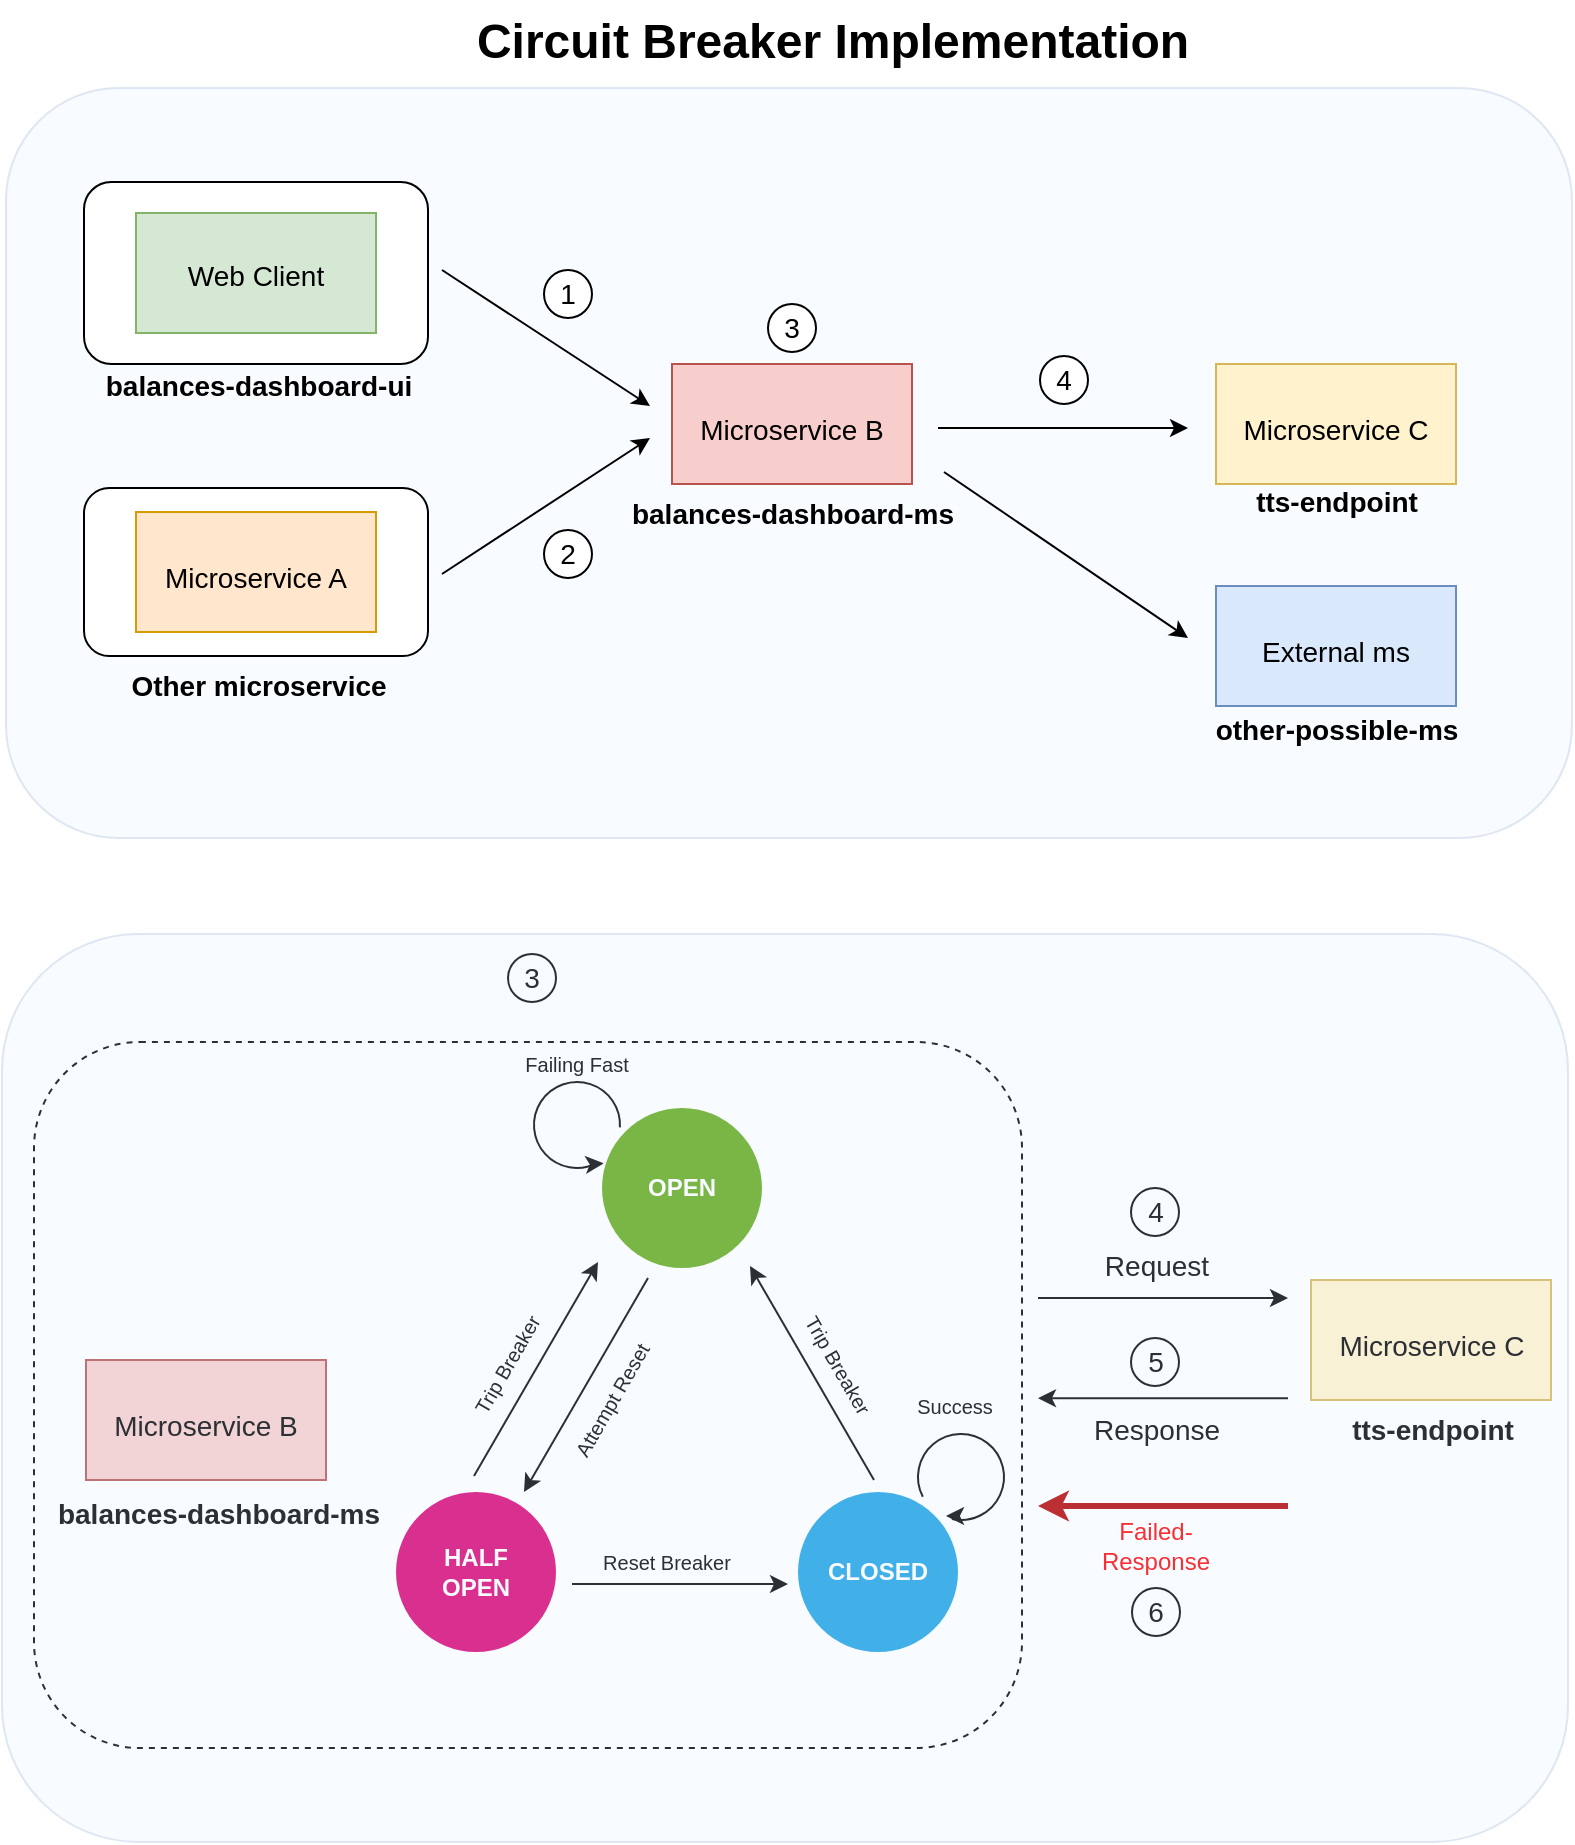 <mxfile version="20.8.23" type="github">
  <diagram name="Page-1" id="zpTn3r8GMwmLKmJmFnTA">
    <mxGraphModel dx="1434" dy="802" grid="0" gridSize="10" guides="1" tooltips="1" connect="1" arrows="1" fold="1" page="1" pageScale="1" pageWidth="827" pageHeight="1169" math="0" shadow="0">
      <root>
        <mxCell id="0" />
        <mxCell id="1" parent="0" />
        <mxCell id="Klv2HP3WROlozODVpOtE-29" value="" style="rounded=1;whiteSpace=wrap;html=1;labelBackgroundColor=none;fontSize=10;fillColor=#dae8fc;strokeColor=#6c8ebf;opacity=20;" vertex="1" parent="1">
          <mxGeometry x="20" y="57" width="783" height="375" as="geometry" />
        </mxCell>
        <mxCell id="AgxBdR0-oDlHM96_HyEY-23" value="" style="rounded=1;whiteSpace=wrap;html=1;fontSize=14;dashed=1;movable=1;resizable=1;rotatable=1;deletable=1;editable=1;locked=0;connectable=1;" parent="1" vertex="1">
          <mxGeometry x="34" y="534" width="494" height="353" as="geometry" />
        </mxCell>
        <mxCell id="AgxBdR0-oDlHM96_HyEY-7" value="" style="rounded=1;whiteSpace=wrap;html=1;fontSize=24;" parent="1" vertex="1">
          <mxGeometry x="59" y="257" width="172" height="84" as="geometry" />
        </mxCell>
        <mxCell id="AgxBdR0-oDlHM96_HyEY-1" value="&lt;font style=&quot;font-size: 24px;&quot;&gt;&lt;b style=&quot;font-size: 24px;&quot;&gt;Circuit Breaker Implementation&lt;/b&gt;&lt;/font&gt;" style="text;html=1;align=center;verticalAlign=middle;resizable=0;points=[];autosize=1;strokeColor=none;fillColor=none;fontSize=24;" parent="1" vertex="1">
          <mxGeometry x="246" y="13" width="374" height="41" as="geometry" />
        </mxCell>
        <mxCell id="AgxBdR0-oDlHM96_HyEY-2" value="" style="rounded=1;whiteSpace=wrap;html=1;fontSize=24;" parent="1" vertex="1">
          <mxGeometry x="59" y="104" width="172" height="91" as="geometry" />
        </mxCell>
        <mxCell id="AgxBdR0-oDlHM96_HyEY-3" value="&lt;font style=&quot;font-size: 14px;&quot;&gt;Web Client&lt;/font&gt;" style="rounded=0;whiteSpace=wrap;html=1;fontSize=18;fillColor=#d5e8d4;strokeColor=#82b366;" parent="1" vertex="1">
          <mxGeometry x="85" y="119.5" width="120" height="60" as="geometry" />
        </mxCell>
        <mxCell id="AgxBdR0-oDlHM96_HyEY-4" value="&lt;font style=&quot;font-size: 14px;&quot;&gt;Microservice A&lt;/font&gt;" style="rounded=0;whiteSpace=wrap;html=1;fontSize=24;fillColor=#ffe6cc;strokeColor=#d79b00;" parent="1" vertex="1">
          <mxGeometry x="85" y="269" width="120" height="60" as="geometry" />
        </mxCell>
        <mxCell id="AgxBdR0-oDlHM96_HyEY-5" value="&lt;font style=&quot;font-size: 14px;&quot;&gt;Microservice B&lt;/font&gt;" style="rounded=0;whiteSpace=wrap;html=1;fontSize=24;fillColor=#f8cecc;strokeColor=#b85450;" parent="1" vertex="1">
          <mxGeometry x="353" y="195" width="120" height="60" as="geometry" />
        </mxCell>
        <mxCell id="AgxBdR0-oDlHM96_HyEY-6" value="&lt;font style=&quot;font-size: 14px;&quot;&gt;Microservice C&lt;/font&gt;" style="rounded=0;whiteSpace=wrap;html=1;fontSize=24;fillColor=#fff2cc;strokeColor=#d6b656;" parent="1" vertex="1">
          <mxGeometry x="625" y="195" width="120" height="60" as="geometry" />
        </mxCell>
        <mxCell id="AgxBdR0-oDlHM96_HyEY-8" value="&lt;font style=&quot;font-size: 14px;&quot;&gt;External ms&lt;/font&gt;" style="rounded=0;whiteSpace=wrap;html=1;fontSize=24;fillColor=#dae8fc;strokeColor=#6c8ebf;" parent="1" vertex="1">
          <mxGeometry x="625" y="306" width="120" height="60" as="geometry" />
        </mxCell>
        <mxCell id="AgxBdR0-oDlHM96_HyEY-9" value="&lt;span&gt;balances-dashboard-ui&lt;/span&gt;" style="text;html=1;align=center;verticalAlign=middle;resizable=0;points=[];autosize=1;strokeColor=none;fillColor=none;fontSize=14;fontStyle=1" parent="1" vertex="1">
          <mxGeometry x="60" y="191" width="171" height="29" as="geometry" />
        </mxCell>
        <mxCell id="AgxBdR0-oDlHM96_HyEY-10" value="Other microservice" style="text;html=1;align=center;verticalAlign=middle;resizable=0;points=[];autosize=1;strokeColor=none;fillColor=none;fontSize=14;fontStyle=1" parent="1" vertex="1">
          <mxGeometry x="73" y="341" width="146" height="29" as="geometry" />
        </mxCell>
        <mxCell id="AgxBdR0-oDlHM96_HyEY-11" value="" style="endArrow=classic;html=1;rounded=0;fontSize=14;" parent="1" edge="1">
          <mxGeometry width="50" height="50" relative="1" as="geometry">
            <mxPoint x="238" y="148" as="sourcePoint" />
            <mxPoint x="342" y="216" as="targetPoint" />
          </mxGeometry>
        </mxCell>
        <mxCell id="AgxBdR0-oDlHM96_HyEY-12" value="" style="endArrow=classic;html=1;rounded=0;fontSize=14;" parent="1" edge="1">
          <mxGeometry width="50" height="50" relative="1" as="geometry">
            <mxPoint x="238" y="300" as="sourcePoint" />
            <mxPoint x="342" y="232" as="targetPoint" />
          </mxGeometry>
        </mxCell>
        <mxCell id="AgxBdR0-oDlHM96_HyEY-13" value="&lt;span&gt;balances-dashboard-ms&lt;/span&gt;" style="text;html=1;align=center;verticalAlign=middle;resizable=0;points=[];autosize=1;strokeColor=none;fillColor=none;fontSize=14;fontStyle=1" parent="1" vertex="1">
          <mxGeometry x="323.5" y="255" width="179" height="29" as="geometry" />
        </mxCell>
        <mxCell id="AgxBdR0-oDlHM96_HyEY-14" value="&lt;span&gt;tts-endpoint&lt;/span&gt;" style="text;html=1;align=center;verticalAlign=middle;resizable=0;points=[];autosize=1;strokeColor=none;fillColor=none;fontSize=14;fontStyle=1" parent="1" vertex="1">
          <mxGeometry x="635.5" y="249" width="99" height="29" as="geometry" />
        </mxCell>
        <mxCell id="AgxBdR0-oDlHM96_HyEY-15" value="2" style="ellipse;whiteSpace=wrap;html=1;aspect=fixed;fontSize=14;" parent="1" vertex="1">
          <mxGeometry x="289" y="278" width="24" height="24" as="geometry" />
        </mxCell>
        <mxCell id="AgxBdR0-oDlHM96_HyEY-16" value="1" style="ellipse;whiteSpace=wrap;html=1;aspect=fixed;fontSize=14;" parent="1" vertex="1">
          <mxGeometry x="289" y="148" width="24" height="24" as="geometry" />
        </mxCell>
        <mxCell id="AgxBdR0-oDlHM96_HyEY-17" value="" style="endArrow=classic;html=1;rounded=0;fontSize=14;" parent="1" edge="1">
          <mxGeometry width="50" height="50" relative="1" as="geometry">
            <mxPoint x="486" y="227" as="sourcePoint" />
            <mxPoint x="611" y="227" as="targetPoint" />
          </mxGeometry>
        </mxCell>
        <mxCell id="AgxBdR0-oDlHM96_HyEY-18" value="3" style="ellipse;whiteSpace=wrap;html=1;aspect=fixed;fontSize=14;" parent="1" vertex="1">
          <mxGeometry x="401" y="165" width="24" height="24" as="geometry" />
        </mxCell>
        <mxCell id="AgxBdR0-oDlHM96_HyEY-19" value="" style="endArrow=classic;html=1;rounded=0;fontSize=14;" parent="1" edge="1">
          <mxGeometry width="50" height="50" relative="1" as="geometry">
            <mxPoint x="489" y="249" as="sourcePoint" />
            <mxPoint x="611" y="332" as="targetPoint" />
          </mxGeometry>
        </mxCell>
        <mxCell id="AgxBdR0-oDlHM96_HyEY-20" value="&lt;span&gt;other-possible-ms&lt;/span&gt;" style="text;html=1;align=center;verticalAlign=middle;resizable=0;points=[];autosize=1;strokeColor=none;fillColor=none;fontSize=14;fontStyle=1" parent="1" vertex="1">
          <mxGeometry x="615.5" y="363" width="139" height="29" as="geometry" />
        </mxCell>
        <mxCell id="AgxBdR0-oDlHM96_HyEY-21" value="&lt;font style=&quot;font-size: 14px;&quot;&gt;Microservice B&lt;/font&gt;" style="rounded=0;whiteSpace=wrap;html=1;fontSize=24;fillColor=#f8cecc;strokeColor=#b85450;" parent="1" vertex="1">
          <mxGeometry x="60" y="693" width="120" height="60" as="geometry" />
        </mxCell>
        <mxCell id="AgxBdR0-oDlHM96_HyEY-22" value="&lt;font style=&quot;font-size: 14px;&quot;&gt;Microservice C&lt;/font&gt;" style="rounded=0;whiteSpace=wrap;html=1;fontSize=24;fillColor=#fff2cc;strokeColor=#d6b656;" parent="1" vertex="1">
          <mxGeometry x="672.5" y="653" width="120" height="60" as="geometry" />
        </mxCell>
        <mxCell id="AgxBdR0-oDlHM96_HyEY-25" value="" style="endArrow=classic;html=1;rounded=0;fontSize=14;" parent="1" edge="1">
          <mxGeometry width="50" height="50" relative="1" as="geometry">
            <mxPoint x="536" y="662" as="sourcePoint" />
            <mxPoint x="661" y="662" as="targetPoint" />
          </mxGeometry>
        </mxCell>
        <mxCell id="AgxBdR0-oDlHM96_HyEY-26" value="" style="endArrow=classic;html=1;rounded=0;fontSize=14;" parent="1" edge="1">
          <mxGeometry width="50" height="50" relative="1" as="geometry">
            <mxPoint x="661" y="712.09" as="sourcePoint" />
            <mxPoint x="536" y="712.09" as="targetPoint" />
          </mxGeometry>
        </mxCell>
        <mxCell id="AgxBdR0-oDlHM96_HyEY-27" value="Request" style="text;html=1;align=center;verticalAlign=middle;resizable=0;points=[];autosize=1;strokeColor=none;fillColor=none;fontSize=14;" parent="1" vertex="1">
          <mxGeometry x="559.5" y="631" width="70" height="29" as="geometry" />
        </mxCell>
        <mxCell id="AgxBdR0-oDlHM96_HyEY-28" value="Response" style="text;html=1;align=center;verticalAlign=middle;resizable=0;points=[];autosize=1;strokeColor=none;fillColor=none;fontSize=14;" parent="1" vertex="1">
          <mxGeometry x="554.5" y="713" width="81" height="29" as="geometry" />
        </mxCell>
        <mxCell id="AgxBdR0-oDlHM96_HyEY-29" value="4" style="ellipse;whiteSpace=wrap;html=1;aspect=fixed;fontSize=14;" parent="1" vertex="1">
          <mxGeometry x="582.5" y="607" width="24" height="24" as="geometry" />
        </mxCell>
        <mxCell id="AgxBdR0-oDlHM96_HyEY-31" value="4" style="ellipse;whiteSpace=wrap;html=1;aspect=fixed;fontSize=14;" parent="1" vertex="1">
          <mxGeometry x="537" y="191" width="24" height="24" as="geometry" />
        </mxCell>
        <mxCell id="Klv2HP3WROlozODVpOtE-1" value="&lt;b&gt;&lt;font color=&quot;#ffffff&quot;&gt;OPEN&lt;/font&gt;&lt;/b&gt;" style="ellipse;whiteSpace=wrap;html=1;aspect=fixed;fillColor=#60a917;strokeColor=none;fontColor=#ffffff;" vertex="1" parent="1">
          <mxGeometry x="318" y="567" width="80" height="80" as="geometry" />
        </mxCell>
        <mxCell id="Klv2HP3WROlozODVpOtE-2" value="&lt;b&gt;HALF&lt;br&gt;OPEN&lt;/b&gt;" style="ellipse;whiteSpace=wrap;html=1;aspect=fixed;fillColor=#d80073;strokeColor=none;fontColor=#ffffff;" vertex="1" parent="1">
          <mxGeometry x="215" y="759" width="80" height="80" as="geometry" />
        </mxCell>
        <mxCell id="Klv2HP3WROlozODVpOtE-3" value="&lt;b&gt;CLOSED&lt;/b&gt;" style="ellipse;whiteSpace=wrap;html=1;aspect=fixed;fillColor=#1ba1e2;strokeColor=none;fontColor=#ffffff;" vertex="1" parent="1">
          <mxGeometry x="416" y="759" width="80" height="80" as="geometry" />
        </mxCell>
        <mxCell id="Klv2HP3WROlozODVpOtE-4" value="" style="verticalLabelPosition=bottom;verticalAlign=top;html=1;shape=mxgraph.basic.arc;startAngle=0.424;endAngle=0.259;fontColor=#FFFFFF;" vertex="1" parent="1">
          <mxGeometry x="284" y="554" width="43" height="43" as="geometry" />
        </mxCell>
        <mxCell id="Klv2HP3WROlozODVpOtE-5" value="" style="verticalLabelPosition=bottom;verticalAlign=top;html=1;shape=mxgraph.basic.arc;startAngle=0.424;endAngle=0.284;fontColor=#FFFFFF;rotation=90;" vertex="1" parent="1">
          <mxGeometry x="476" y="730" width="43" height="43" as="geometry" />
        </mxCell>
        <mxCell id="Klv2HP3WROlozODVpOtE-6" value="" style="endArrow=classic;html=1;rounded=0;fontColor=#FFFFFF;" edge="1" parent="1">
          <mxGeometry width="50" height="50" relative="1" as="geometry">
            <mxPoint x="254" y="751" as="sourcePoint" />
            <mxPoint x="316" y="644" as="targetPoint" />
          </mxGeometry>
        </mxCell>
        <mxCell id="Klv2HP3WROlozODVpOtE-7" value="" style="endArrow=classic;html=1;rounded=0;fontColor=#FFFFFF;" edge="1" parent="1">
          <mxGeometry width="50" height="50" relative="1" as="geometry">
            <mxPoint x="454" y="753" as="sourcePoint" />
            <mxPoint x="392" y="646" as="targetPoint" />
          </mxGeometry>
        </mxCell>
        <mxCell id="Klv2HP3WROlozODVpOtE-8" value="" style="endArrow=classic;html=1;rounded=0;fontColor=#FFFFFF;" edge="1" parent="1">
          <mxGeometry width="50" height="50" relative="1" as="geometry">
            <mxPoint x="303" y="805" as="sourcePoint" />
            <mxPoint x="411" y="805" as="targetPoint" />
          </mxGeometry>
        </mxCell>
        <mxCell id="Klv2HP3WROlozODVpOtE-9" value="" style="endArrow=classic;html=1;rounded=0;fontColor=#FFFFFF;" edge="1" parent="1">
          <mxGeometry width="50" height="50" relative="1" as="geometry">
            <mxPoint x="341" y="652.0" as="sourcePoint" />
            <mxPoint x="279" y="759.0" as="targetPoint" />
          </mxGeometry>
        </mxCell>
        <mxCell id="Klv2HP3WROlozODVpOtE-10" value="" style="endArrow=classic;html=1;rounded=0;fontColor=#FFFFFF;entryX=0.01;entryY=0.346;entryDx=0;entryDy=0;entryPerimeter=0;" edge="1" parent="1" target="Klv2HP3WROlozODVpOtE-1">
          <mxGeometry width="50" height="50" relative="1" as="geometry">
            <mxPoint x="315" y="595" as="sourcePoint" />
            <mxPoint x="430" y="494" as="targetPoint" />
          </mxGeometry>
        </mxCell>
        <mxCell id="Klv2HP3WROlozODVpOtE-11" value="" style="endArrow=classic;html=1;rounded=0;fontColor=#FFFFFF;" edge="1" parent="1">
          <mxGeometry width="50" height="50" relative="1" as="geometry">
            <mxPoint x="492" y="771" as="sourcePoint" />
            <mxPoint x="490" y="771" as="targetPoint" />
          </mxGeometry>
        </mxCell>
        <mxCell id="Klv2HP3WROlozODVpOtE-12" value="3" style="ellipse;whiteSpace=wrap;html=1;aspect=fixed;fontSize=14;" vertex="1" parent="1">
          <mxGeometry x="271" y="490" width="24" height="24" as="geometry" />
        </mxCell>
        <mxCell id="Klv2HP3WROlozODVpOtE-15" value="" style="endArrow=classic;html=1;rounded=0;fontSize=14;fillColor=#e51400;strokeColor=#B20000;strokeWidth=3;" edge="1" parent="1">
          <mxGeometry width="50" height="50" relative="1" as="geometry">
            <mxPoint x="661" y="766" as="sourcePoint" />
            <mxPoint x="536" y="766" as="targetPoint" />
          </mxGeometry>
        </mxCell>
        <mxCell id="Klv2HP3WROlozODVpOtE-17" value="Failed-Response" style="text;html=1;strokeColor=none;fillColor=none;align=center;verticalAlign=middle;whiteSpace=wrap;rounded=0;fontColor=#ff0000;" vertex="1" parent="1">
          <mxGeometry x="565" y="771" width="60" height="30" as="geometry" />
        </mxCell>
        <mxCell id="Klv2HP3WROlozODVpOtE-19" value="5" style="ellipse;whiteSpace=wrap;html=1;aspect=fixed;fontSize=14;" vertex="1" parent="1">
          <mxGeometry x="582.5" y="682" width="24" height="24" as="geometry" />
        </mxCell>
        <mxCell id="Klv2HP3WROlozODVpOtE-20" value="6" style="ellipse;whiteSpace=wrap;html=1;aspect=fixed;fontSize=14;" vertex="1" parent="1">
          <mxGeometry x="583" y="807" width="24" height="24" as="geometry" />
        </mxCell>
        <mxCell id="Klv2HP3WROlozODVpOtE-21" value="&lt;span&gt;balances-dashboard-ms&lt;/span&gt;" style="text;html=1;align=center;verticalAlign=middle;resizable=0;points=[];autosize=1;strokeColor=none;fillColor=none;fontSize=14;fontStyle=1" vertex="1" parent="1">
          <mxGeometry x="36" y="755" width="179" height="29" as="geometry" />
        </mxCell>
        <mxCell id="Klv2HP3WROlozODVpOtE-22" value="Success" style="text;html=1;strokeColor=none;fillColor=none;align=center;verticalAlign=middle;whiteSpace=wrap;rounded=0;fontColor=#000000;fontSize=10;" vertex="1" parent="1">
          <mxGeometry x="462.5" y="702" width="63" height="28" as="geometry" />
        </mxCell>
        <mxCell id="Klv2HP3WROlozODVpOtE-23" value="Failing Fast" style="text;html=1;strokeColor=none;fillColor=none;align=center;verticalAlign=middle;whiteSpace=wrap;rounded=0;fontColor=#000000;fontSize=10;" vertex="1" parent="1">
          <mxGeometry x="274" y="531" width="63" height="28" as="geometry" />
        </mxCell>
        <mxCell id="Klv2HP3WROlozODVpOtE-24" value="Trip Breaker" style="text;html=1;strokeColor=none;fillColor=none;align=center;verticalAlign=middle;whiteSpace=wrap;rounded=0;fontColor=#000000;fontSize=10;rotation=60;" vertex="1" parent="1">
          <mxGeometry x="404.5" y="681" width="63" height="28" as="geometry" />
        </mxCell>
        <mxCell id="Klv2HP3WROlozODVpOtE-25" value="Attempt Reset" style="text;html=1;strokeColor=none;fillColor=none;align=center;verticalAlign=middle;whiteSpace=wrap;rounded=0;fontColor=#000000;fontSize=10;rotation=-60;" vertex="1" parent="1">
          <mxGeometry x="282.5" y="699.4" width="81" height="28" as="geometry" />
        </mxCell>
        <mxCell id="Klv2HP3WROlozODVpOtE-26" value="Trip Breaker" style="text;html=1;strokeColor=none;fillColor=none;align=center;verticalAlign=middle;whiteSpace=wrap;rounded=0;fontColor=#000000;fontSize=10;rotation=-60;" vertex="1" parent="1">
          <mxGeometry x="239" y="681" width="63" height="28" as="geometry" />
        </mxCell>
        <mxCell id="Klv2HP3WROlozODVpOtE-27" value="Reset Breaker" style="text;html=1;strokeColor=none;fillColor=none;align=center;verticalAlign=middle;whiteSpace=wrap;rounded=0;fontColor=#000000;fontSize=10;" vertex="1" parent="1">
          <mxGeometry x="316" y="780" width="69" height="28" as="geometry" />
        </mxCell>
        <mxCell id="Klv2HP3WROlozODVpOtE-28" value="&lt;span&gt;tts-endpoint&lt;/span&gt;" style="text;html=1;align=center;verticalAlign=middle;resizable=0;points=[];autosize=1;strokeColor=none;fillColor=none;fontSize=14;fontStyle=1" vertex="1" parent="1">
          <mxGeometry x="683" y="713" width="99" height="29" as="geometry" />
        </mxCell>
        <mxCell id="Klv2HP3WROlozODVpOtE-30" value="" style="rounded=1;whiteSpace=wrap;html=1;labelBackgroundColor=none;fontSize=10;fillColor=#dae8fc;strokeColor=#6c8ebf;opacity=20;" vertex="1" parent="1">
          <mxGeometry x="18" y="480" width="783" height="454" as="geometry" />
        </mxCell>
      </root>
    </mxGraphModel>
  </diagram>
</mxfile>
